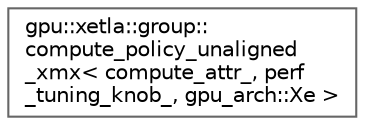 digraph "Graphical Class Hierarchy"
{
 // LATEX_PDF_SIZE
  bgcolor="transparent";
  edge [fontname=Helvetica,fontsize=10,labelfontname=Helvetica,labelfontsize=10];
  node [fontname=Helvetica,fontsize=10,shape=box,height=0.2,width=0.4];
  rankdir="LR";
  Node0 [id="Node000000",label="gpu::xetla::group::\lcompute_policy_unaligned\l_xmx\< compute_attr_, perf\l_tuning_knob_, gpu_arch::Xe \>",height=0.2,width=0.4,color="grey40", fillcolor="white", style="filled",URL="$structgpu_1_1xetla_1_1group_1_1compute__policy__unaligned__xmx_3_01compute__attr___00_01perf__tu74fed7bc368edfe05fa7510f4b2e2cd3.html",tooltip="Specialized for Xe architecture."];
}
